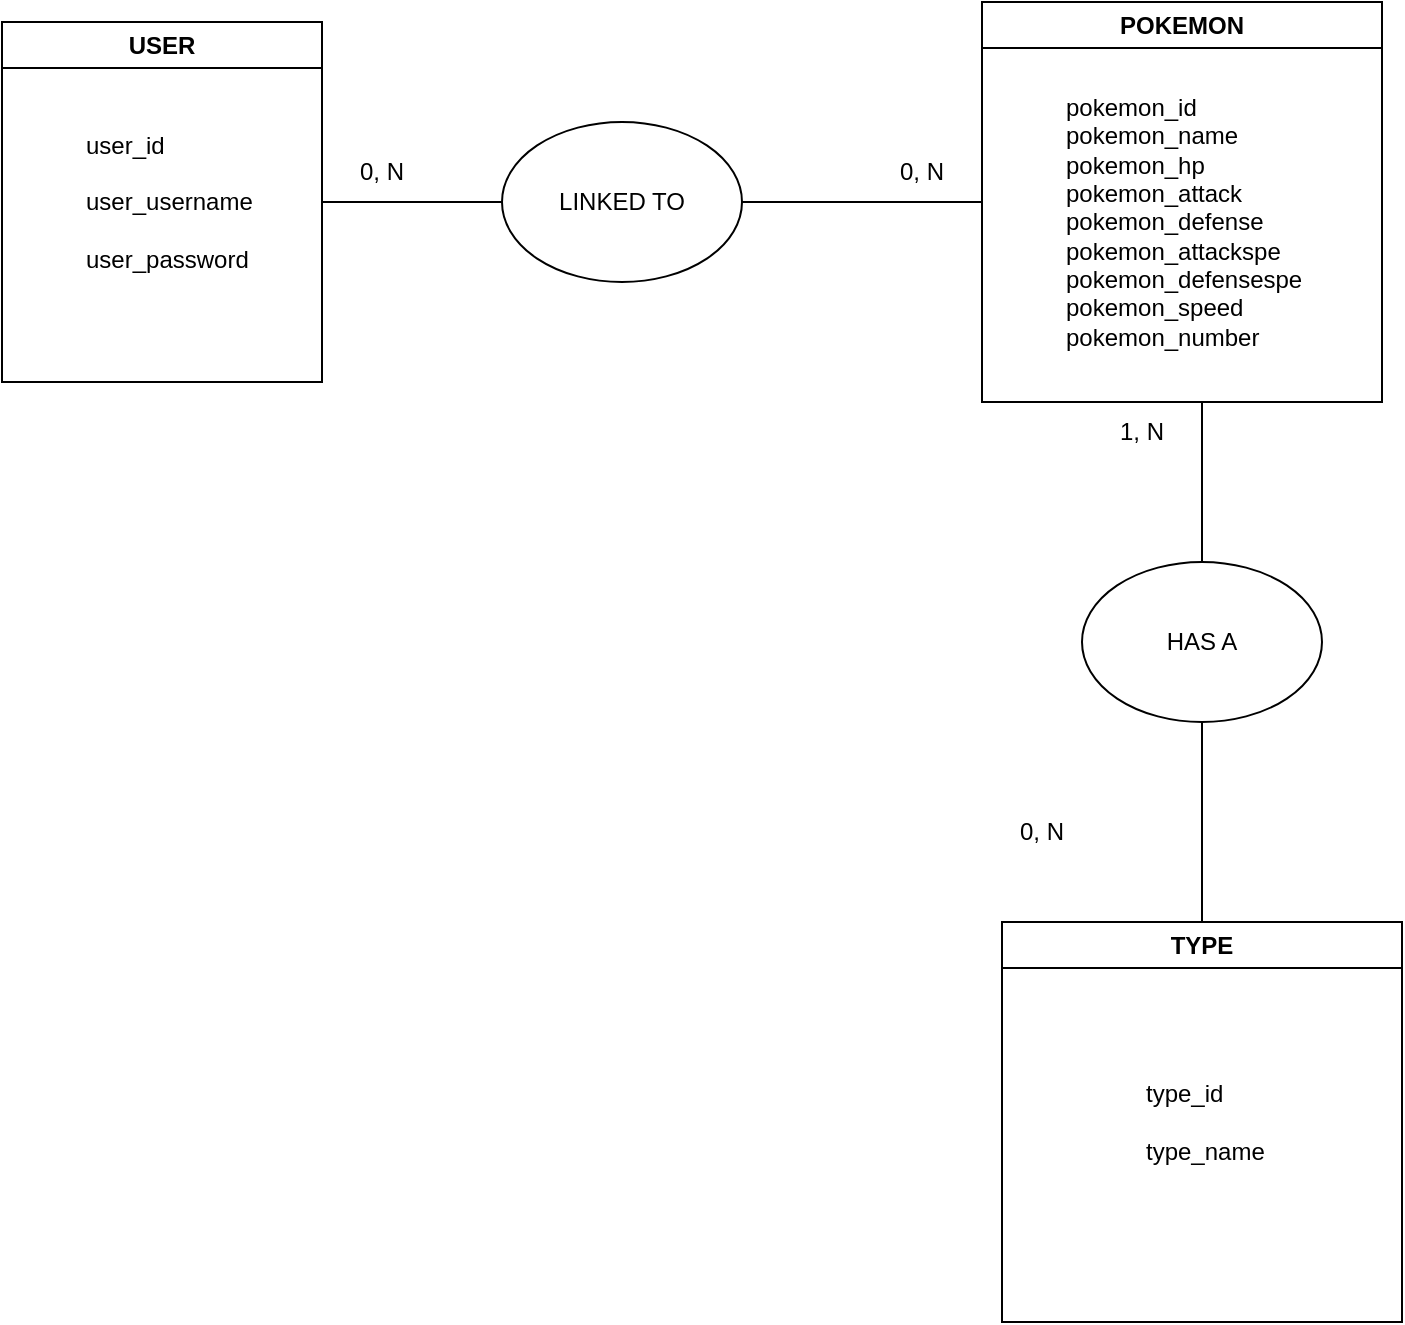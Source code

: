 <mxfile version="21.7.4" type="github">
  <diagram name="Page-1" id="aP4xpSwZqgnwJ2yMxaQ7">
    <mxGraphModel dx="2074" dy="1070" grid="1" gridSize="10" guides="1" tooltips="1" connect="1" arrows="1" fold="1" page="1" pageScale="1" pageWidth="827" pageHeight="1169" math="0" shadow="0">
      <root>
        <mxCell id="0" />
        <mxCell id="1" parent="0" />
        <mxCell id="vogE3yvGKdfBUrHDdPil-5" value="LINKED TO" style="ellipse;whiteSpace=wrap;html=1;" vertex="1" parent="1">
          <mxGeometry x="340" y="260" width="120" height="80" as="geometry" />
        </mxCell>
        <mxCell id="vogE3yvGKdfBUrHDdPil-6" value="" style="endArrow=none;html=1;rounded=0;exitX=0;exitY=1;exitDx=0;exitDy=0;" edge="1" parent="1" source="vogE3yvGKdfBUrHDdPil-16" target="vogE3yvGKdfBUrHDdPil-5">
          <mxGeometry width="50" height="50" relative="1" as="geometry">
            <mxPoint x="260" y="300" as="sourcePoint" />
            <mxPoint x="400" y="430" as="targetPoint" />
          </mxGeometry>
        </mxCell>
        <mxCell id="vogE3yvGKdfBUrHDdPil-7" value="" style="endArrow=none;html=1;rounded=0;exitX=0;exitY=0.5;exitDx=0;exitDy=0;entryX=1;entryY=0.5;entryDx=0;entryDy=0;" edge="1" parent="1" target="vogE3yvGKdfBUrHDdPil-5">
          <mxGeometry width="50" height="50" relative="1" as="geometry">
            <mxPoint x="580" y="300" as="sourcePoint" />
            <mxPoint x="440" y="530" as="targetPoint" />
          </mxGeometry>
        </mxCell>
        <mxCell id="vogE3yvGKdfBUrHDdPil-8" value="HAS A" style="ellipse;whiteSpace=wrap;html=1;" vertex="1" parent="1">
          <mxGeometry x="630" y="480" width="120" height="80" as="geometry" />
        </mxCell>
        <mxCell id="vogE3yvGKdfBUrHDdPil-9" value="" style="endArrow=none;html=1;rounded=0;exitX=0.5;exitY=0;exitDx=0;exitDy=0;entryX=0.5;entryY=1;entryDx=0;entryDy=0;" edge="1" parent="1" target="vogE3yvGKdfBUrHDdPil-8">
          <mxGeometry width="50" height="50" relative="1" as="geometry">
            <mxPoint x="690" y="660" as="sourcePoint" />
            <mxPoint x="650" y="480" as="targetPoint" />
          </mxGeometry>
        </mxCell>
        <mxCell id="vogE3yvGKdfBUrHDdPil-10" value="" style="endArrow=none;html=1;rounded=0;exitX=0.5;exitY=0;exitDx=0;exitDy=0;" edge="1" parent="1" source="vogE3yvGKdfBUrHDdPil-8">
          <mxGeometry width="50" height="50" relative="1" as="geometry">
            <mxPoint x="390" y="580" as="sourcePoint" />
            <mxPoint x="690" y="400" as="targetPoint" />
            <Array as="points">
              <mxPoint x="690" y="470" />
            </Array>
          </mxGeometry>
        </mxCell>
        <mxCell id="vogE3yvGKdfBUrHDdPil-16" value="0, N" style="text;strokeColor=none;align=center;fillColor=none;html=1;verticalAlign=middle;whiteSpace=wrap;rounded=0;" vertex="1" parent="1">
          <mxGeometry x="250" y="270" width="60" height="30" as="geometry" />
        </mxCell>
        <mxCell id="vogE3yvGKdfBUrHDdPil-18" value="0, N" style="text;strokeColor=none;align=center;fillColor=none;html=1;verticalAlign=middle;whiteSpace=wrap;rounded=0;" vertex="1" parent="1">
          <mxGeometry x="520" y="270" width="60" height="30" as="geometry" />
        </mxCell>
        <mxCell id="vogE3yvGKdfBUrHDdPil-19" value="1, N" style="text;strokeColor=none;align=center;fillColor=none;html=1;verticalAlign=middle;whiteSpace=wrap;rounded=0;" vertex="1" parent="1">
          <mxGeometry x="630" y="400" width="60" height="30" as="geometry" />
        </mxCell>
        <mxCell id="vogE3yvGKdfBUrHDdPil-20" value="0, N" style="text;strokeColor=none;align=center;fillColor=none;html=1;verticalAlign=middle;whiteSpace=wrap;rounded=0;" vertex="1" parent="1">
          <mxGeometry x="580" y="600" width="60" height="30" as="geometry" />
        </mxCell>
        <mxCell id="vogE3yvGKdfBUrHDdPil-27" value="USER" style="swimlane;whiteSpace=wrap;html=1;" vertex="1" parent="1">
          <mxGeometry x="90" y="210" width="160" height="180" as="geometry" />
        </mxCell>
        <mxCell id="vogE3yvGKdfBUrHDdPil-29" value="user_id&lt;br&gt;&lt;br&gt;user_username&lt;br&gt;&lt;br&gt;user_password" style="text;html=1;align=left;verticalAlign=middle;resizable=0;points=[];autosize=1;strokeColor=none;fillColor=none;" vertex="1" parent="vogE3yvGKdfBUrHDdPil-27">
          <mxGeometry x="40" y="45" width="110" height="90" as="geometry" />
        </mxCell>
        <mxCell id="vogE3yvGKdfBUrHDdPil-30" value="POKEMON" style="swimlane;whiteSpace=wrap;html=1;" vertex="1" parent="1">
          <mxGeometry x="580" y="200" width="200" height="200" as="geometry" />
        </mxCell>
        <mxCell id="vogE3yvGKdfBUrHDdPil-28" value="pokemon_id&lt;br&gt;pokemon_name&lt;br&gt;pokemon_hp&lt;br&gt;pokemon_attack&lt;br&gt;pokemon_defense&lt;br&gt;pokemon_attackspe&lt;br&gt;pokemon_defensespe&lt;br&gt;pokemon_speed&lt;br&gt;pokemon_number&lt;br&gt;" style="text;html=1;align=left;verticalAlign=middle;resizable=0;points=[];autosize=1;strokeColor=none;fillColor=none;strokeWidth=0;spacingTop=0;" vertex="1" parent="vogE3yvGKdfBUrHDdPil-30">
          <mxGeometry x="40" y="40" width="140" height="140" as="geometry" />
        </mxCell>
        <mxCell id="vogE3yvGKdfBUrHDdPil-33" value="TYPE" style="swimlane;whiteSpace=wrap;html=1;" vertex="1" parent="1">
          <mxGeometry x="590" y="660" width="200" height="200" as="geometry" />
        </mxCell>
        <mxCell id="vogE3yvGKdfBUrHDdPil-34" value="type_id&lt;br&gt;&lt;br&gt;&lt;div style=&quot;&quot;&gt;&lt;span style=&quot;background-color: initial;&quot;&gt;type_name&lt;/span&gt;&lt;/div&gt;" style="text;html=1;align=left;verticalAlign=middle;resizable=0;points=[];autosize=1;strokeColor=none;fillColor=none;" vertex="1" parent="vogE3yvGKdfBUrHDdPil-33">
          <mxGeometry x="70" y="70" width="80" height="60" as="geometry" />
        </mxCell>
      </root>
    </mxGraphModel>
  </diagram>
</mxfile>
